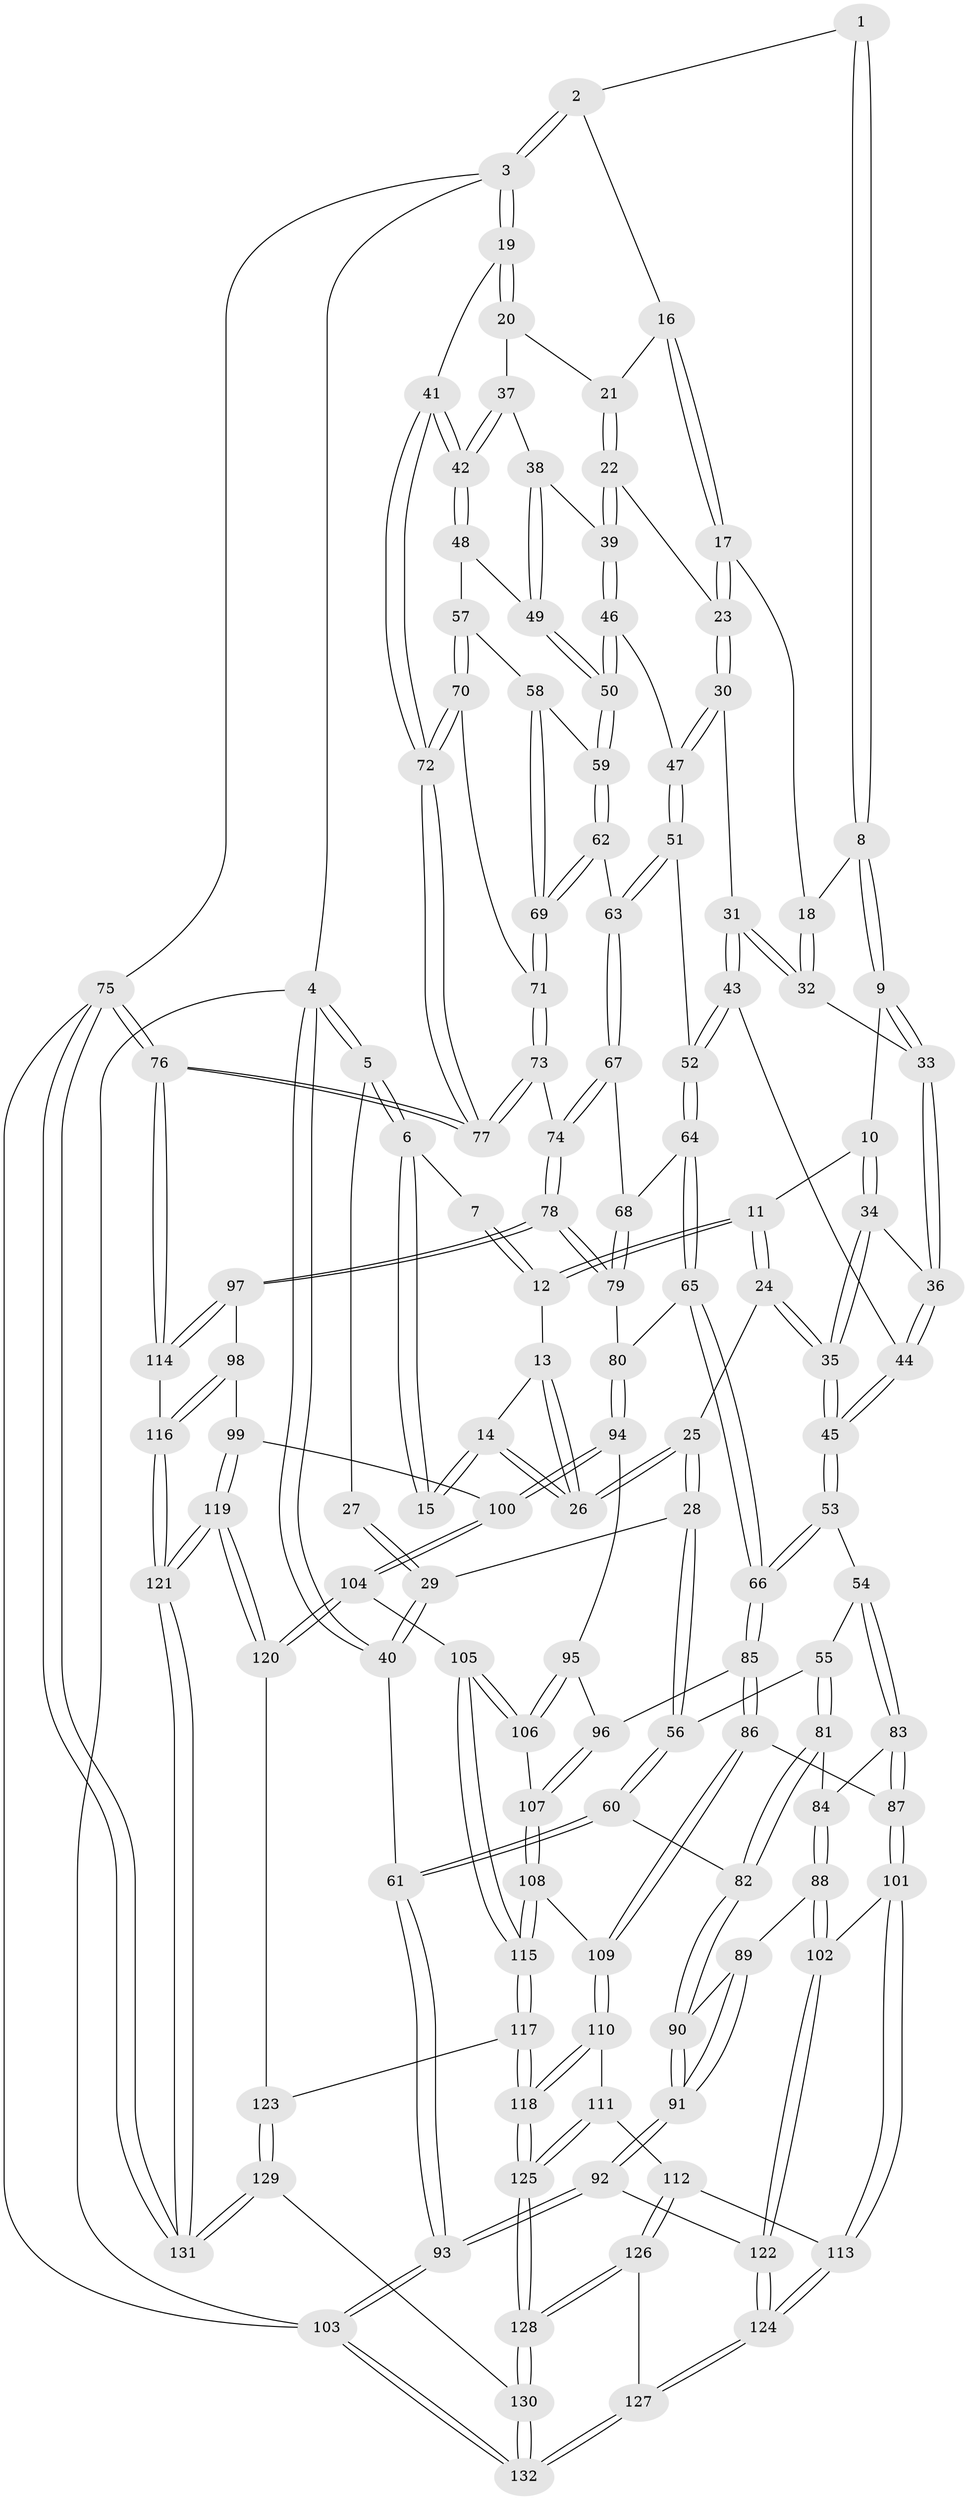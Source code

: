 // Generated by graph-tools (version 1.1) at 2025/38/03/09/25 02:38:40]
// undirected, 132 vertices, 327 edges
graph export_dot {
graph [start="1"]
  node [color=gray90,style=filled];
  1 [pos="+0.5149396466698807+0"];
  2 [pos="+0.7579296286380753+0"];
  3 [pos="+1+0"];
  4 [pos="+0+0"];
  5 [pos="+0+0"];
  6 [pos="+0.25471871149738173+0"];
  7 [pos="+0.3353680890425382+0"];
  8 [pos="+0.5223597885673573+0.06763283610297541"];
  9 [pos="+0.5115943686599934+0.08072130438504091"];
  10 [pos="+0.4509374677778433+0.11855757082620902"];
  11 [pos="+0.40970221757973124+0.11887168837768379"];
  12 [pos="+0.36899829710207804+0.055147099788119415"];
  13 [pos="+0.36771200054428027+0.05557844275641586"];
  14 [pos="+0.2095096581574202+0.07683469299604839"];
  15 [pos="+0.20859444497528445+0.054486986216053516"];
  16 [pos="+0.7504982726572764+0"];
  17 [pos="+0.6707785463317115+0.08510201671955016"];
  18 [pos="+0.5378183411692352+0.07258907355424117"];
  19 [pos="+1+0"];
  20 [pos="+0.8908813041795043+0.1268510980165882"];
  21 [pos="+0.7969874727399378+0.022041180035152038"];
  22 [pos="+0.7500748429338833+0.202086048097154"];
  23 [pos="+0.7068081025210545+0.20053615847654058"];
  24 [pos="+0.29707550028748936+0.2312967864151343"];
  25 [pos="+0.19045577225568192+0.20658862660489638"];
  26 [pos="+0.19781050883425982+0.17100899659366162"];
  27 [pos="+0.08722639737950476+0.03269270919144128"];
  28 [pos="+0.15944861720168738+0.22205856354140704"];
  29 [pos="+0.09136419685553714+0.19387654218451833"];
  30 [pos="+0.6869389588328956+0.2150495521767249"];
  31 [pos="+0.6702060553681537+0.21629437629065495"];
  32 [pos="+0.6411525183817782+0.21081164152561818"];
  33 [pos="+0.5656880507140153+0.21331139314888264"];
  34 [pos="+0.4811106450941304+0.21544265822394584"];
  35 [pos="+0.3367248085968384+0.27308965478256836"];
  36 [pos="+0.516936776337946+0.24443988044576356"];
  37 [pos="+0.8682369568226438+0.18183558122070698"];
  38 [pos="+0.8476349659468931+0.20847083993843993"];
  39 [pos="+0.7938619413230041+0.21492859663051792"];
  40 [pos="+0+0.08552573568924285"];
  41 [pos="+1+0.2204355783395785"];
  42 [pos="+1+0.22868720989842162"];
  43 [pos="+0.5263489050366889+0.3669488285698667"];
  44 [pos="+0.5058257137110608+0.3529819996794874"];
  45 [pos="+0.38263676906196975+0.35707618709068006"];
  46 [pos="+0.7861032875822953+0.3521703378850948"];
  47 [pos="+0.6784428439664149+0.34539170273655534"];
  48 [pos="+0.9325478404820562+0.3011654055677799"];
  49 [pos="+0.9088942047701933+0.2858421445251788"];
  50 [pos="+0.8075559281422314+0.3883084452368437"];
  51 [pos="+0.6671351595580657+0.3648924410880069"];
  52 [pos="+0.5445671868222696+0.38796565366901137"];
  53 [pos="+0.32835514452922226+0.47621857273657586"];
  54 [pos="+0.26330026775749815+0.4799323198969723"];
  55 [pos="+0.21525044735032198+0.474940161831727"];
  56 [pos="+0.1325131861014436+0.3447933694168431"];
  57 [pos="+0.934579288658486+0.41663050251590567"];
  58 [pos="+0.9240268899859349+0.41932180706896993"];
  59 [pos="+0.8084177725431484+0.39461050765378053"];
  60 [pos="+0+0.4623839617462027"];
  61 [pos="+0+0.4612275923794182"];
  62 [pos="+0.782942770882764+0.4359707944170213"];
  63 [pos="+0.7162765955803978+0.4543136704358948"];
  64 [pos="+0.5529637961257947+0.4791202257901434"];
  65 [pos="+0.47883687306035005+0.5783085740192043"];
  66 [pos="+0.43009721399308687+0.6011511278097017"];
  67 [pos="+0.7161315115309002+0.4545734533190237"];
  68 [pos="+0.6513703537840064+0.5049038138307536"];
  69 [pos="+0.8411561471938455+0.5182574954516923"];
  70 [pos="+1+0.4617679172194925"];
  71 [pos="+0.8472916588571342+0.5861124433004341"];
  72 [pos="+1+0.5149984543021866"];
  73 [pos="+0.8344471524859655+0.6395037150348076"];
  74 [pos="+0.8092439659444318+0.6573843555617382"];
  75 [pos="+1+1"];
  76 [pos="+1+0.7667916732761769"];
  77 [pos="+1+0.6596424375928486"];
  78 [pos="+0.8012089495212846+0.6658845939612046"];
  79 [pos="+0.6847731296086406+0.6256900686496573"];
  80 [pos="+0.6369607451312627+0.6395548285408341"];
  81 [pos="+0.13685030043260435+0.5668343591126778"];
  82 [pos="+0.1008795056141452+0.5769144923372325"];
  83 [pos="+0.2547916209182357+0.6633247494540637"];
  84 [pos="+0.17924344673702639+0.6165961161518126"];
  85 [pos="+0.4238885462983891+0.6235582358959642"];
  86 [pos="+0.3533136316068322+0.6885334568185002"];
  87 [pos="+0.28060521042215403+0.6914805673642846"];
  88 [pos="+0.1471339148942201+0.7864553095395119"];
  89 [pos="+0.1206155719638974+0.7722352130632513"];
  90 [pos="+0.09346456675906764+0.5979841942072022"];
  91 [pos="+0+0.7598066392386913"];
  92 [pos="+0+0.7847407724407067"];
  93 [pos="+0+0.7880170117984879"];
  94 [pos="+0.6071261518303597+0.701332944662109"];
  95 [pos="+0.5880245890040566+0.7067569928850471"];
  96 [pos="+0.45298651802004475+0.6618002814997839"];
  97 [pos="+0.7978329957045671+0.7122568494770156"];
  98 [pos="+0.7864265903784484+0.7392953887919431"];
  99 [pos="+0.7666164147449683+0.7689421340934312"];
  100 [pos="+0.6304985762863403+0.7673662157982135"];
  101 [pos="+0.16667340537912756+0.7958737837718417"];
  102 [pos="+0.15191200563897875+0.7901869281141193"];
  103 [pos="+0+1"];
  104 [pos="+0.5716125951120788+0.825804284497049"];
  105 [pos="+0.5337793569943028+0.799526105540532"];
  106 [pos="+0.5219328122583294+0.7807436919549227"];
  107 [pos="+0.5056785588845486+0.7672045953299917"];
  108 [pos="+0.4116249227361967+0.8171933417964062"];
  109 [pos="+0.3630658591220959+0.8009867857969801"];
  110 [pos="+0.3519989983091421+0.8171293485638891"];
  111 [pos="+0.278128119029961+0.8567275921120392"];
  112 [pos="+0.22447129921311693+0.8624480741197392"];
  113 [pos="+0.16846387722680914+0.7988083852125147"];
  114 [pos="+1+0.8357096721874748"];
  115 [pos="+0.45283994778782516+0.866442502373088"];
  116 [pos="+0.9278272484712445+0.8988099287370338"];
  117 [pos="+0.4546362898925972+0.9064203190692599"];
  118 [pos="+0.40079481063126304+0.9611407757230646"];
  119 [pos="+0.7293661881965927+0.9587498959822567"];
  120 [pos="+0.5900352599268758+0.8824707662930549"];
  121 [pos="+0.7862778005924952+1"];
  122 [pos="+0.05326245279710841+0.9020054132443893"];
  123 [pos="+0.5411167626501067+0.913122093236992"];
  124 [pos="+0.08783498693404697+0.9822302254739832"];
  125 [pos="+0.3882106343894989+0.9911310663491547"];
  126 [pos="+0.22026704705936442+0.9147638324276663"];
  127 [pos="+0.09109056205240547+1"];
  128 [pos="+0.3632100627633299+1"];
  129 [pos="+0.4734911420515971+1"];
  130 [pos="+0.3704317922579851+1"];
  131 [pos="+0.7930302590578413+1"];
  132 [pos="+0+1"];
  1 -- 2;
  1 -- 8;
  1 -- 8;
  2 -- 3;
  2 -- 3;
  2 -- 16;
  3 -- 4;
  3 -- 19;
  3 -- 19;
  3 -- 75;
  4 -- 5;
  4 -- 5;
  4 -- 40;
  4 -- 40;
  4 -- 103;
  5 -- 6;
  5 -- 6;
  5 -- 27;
  6 -- 7;
  6 -- 15;
  6 -- 15;
  7 -- 12;
  7 -- 12;
  8 -- 9;
  8 -- 9;
  8 -- 18;
  9 -- 10;
  9 -- 33;
  9 -- 33;
  10 -- 11;
  10 -- 34;
  10 -- 34;
  11 -- 12;
  11 -- 12;
  11 -- 24;
  11 -- 24;
  12 -- 13;
  13 -- 14;
  13 -- 26;
  13 -- 26;
  14 -- 15;
  14 -- 15;
  14 -- 26;
  14 -- 26;
  16 -- 17;
  16 -- 17;
  16 -- 21;
  17 -- 18;
  17 -- 23;
  17 -- 23;
  18 -- 32;
  18 -- 32;
  19 -- 20;
  19 -- 20;
  19 -- 41;
  20 -- 21;
  20 -- 37;
  21 -- 22;
  21 -- 22;
  22 -- 23;
  22 -- 39;
  22 -- 39;
  23 -- 30;
  23 -- 30;
  24 -- 25;
  24 -- 35;
  24 -- 35;
  25 -- 26;
  25 -- 26;
  25 -- 28;
  25 -- 28;
  27 -- 29;
  27 -- 29;
  28 -- 29;
  28 -- 56;
  28 -- 56;
  29 -- 40;
  29 -- 40;
  30 -- 31;
  30 -- 47;
  30 -- 47;
  31 -- 32;
  31 -- 32;
  31 -- 43;
  31 -- 43;
  32 -- 33;
  33 -- 36;
  33 -- 36;
  34 -- 35;
  34 -- 35;
  34 -- 36;
  35 -- 45;
  35 -- 45;
  36 -- 44;
  36 -- 44;
  37 -- 38;
  37 -- 42;
  37 -- 42;
  38 -- 39;
  38 -- 49;
  38 -- 49;
  39 -- 46;
  39 -- 46;
  40 -- 61;
  41 -- 42;
  41 -- 42;
  41 -- 72;
  41 -- 72;
  42 -- 48;
  42 -- 48;
  43 -- 44;
  43 -- 52;
  43 -- 52;
  44 -- 45;
  44 -- 45;
  45 -- 53;
  45 -- 53;
  46 -- 47;
  46 -- 50;
  46 -- 50;
  47 -- 51;
  47 -- 51;
  48 -- 49;
  48 -- 57;
  49 -- 50;
  49 -- 50;
  50 -- 59;
  50 -- 59;
  51 -- 52;
  51 -- 63;
  51 -- 63;
  52 -- 64;
  52 -- 64;
  53 -- 54;
  53 -- 66;
  53 -- 66;
  54 -- 55;
  54 -- 83;
  54 -- 83;
  55 -- 56;
  55 -- 81;
  55 -- 81;
  56 -- 60;
  56 -- 60;
  57 -- 58;
  57 -- 70;
  57 -- 70;
  58 -- 59;
  58 -- 69;
  58 -- 69;
  59 -- 62;
  59 -- 62;
  60 -- 61;
  60 -- 61;
  60 -- 82;
  61 -- 93;
  61 -- 93;
  62 -- 63;
  62 -- 69;
  62 -- 69;
  63 -- 67;
  63 -- 67;
  64 -- 65;
  64 -- 65;
  64 -- 68;
  65 -- 66;
  65 -- 66;
  65 -- 80;
  66 -- 85;
  66 -- 85;
  67 -- 68;
  67 -- 74;
  67 -- 74;
  68 -- 79;
  68 -- 79;
  69 -- 71;
  69 -- 71;
  70 -- 71;
  70 -- 72;
  70 -- 72;
  71 -- 73;
  71 -- 73;
  72 -- 77;
  72 -- 77;
  73 -- 74;
  73 -- 77;
  73 -- 77;
  74 -- 78;
  74 -- 78;
  75 -- 76;
  75 -- 76;
  75 -- 131;
  75 -- 131;
  75 -- 103;
  76 -- 77;
  76 -- 77;
  76 -- 114;
  76 -- 114;
  78 -- 79;
  78 -- 79;
  78 -- 97;
  78 -- 97;
  79 -- 80;
  80 -- 94;
  80 -- 94;
  81 -- 82;
  81 -- 82;
  81 -- 84;
  82 -- 90;
  82 -- 90;
  83 -- 84;
  83 -- 87;
  83 -- 87;
  84 -- 88;
  84 -- 88;
  85 -- 86;
  85 -- 86;
  85 -- 96;
  86 -- 87;
  86 -- 109;
  86 -- 109;
  87 -- 101;
  87 -- 101;
  88 -- 89;
  88 -- 102;
  88 -- 102;
  89 -- 90;
  89 -- 91;
  89 -- 91;
  90 -- 91;
  90 -- 91;
  91 -- 92;
  91 -- 92;
  92 -- 93;
  92 -- 93;
  92 -- 122;
  93 -- 103;
  93 -- 103;
  94 -- 95;
  94 -- 100;
  94 -- 100;
  95 -- 96;
  95 -- 106;
  95 -- 106;
  96 -- 107;
  96 -- 107;
  97 -- 98;
  97 -- 114;
  97 -- 114;
  98 -- 99;
  98 -- 116;
  98 -- 116;
  99 -- 100;
  99 -- 119;
  99 -- 119;
  100 -- 104;
  100 -- 104;
  101 -- 102;
  101 -- 113;
  101 -- 113;
  102 -- 122;
  102 -- 122;
  103 -- 132;
  103 -- 132;
  104 -- 105;
  104 -- 120;
  104 -- 120;
  105 -- 106;
  105 -- 106;
  105 -- 115;
  105 -- 115;
  106 -- 107;
  107 -- 108;
  107 -- 108;
  108 -- 109;
  108 -- 115;
  108 -- 115;
  109 -- 110;
  109 -- 110;
  110 -- 111;
  110 -- 118;
  110 -- 118;
  111 -- 112;
  111 -- 125;
  111 -- 125;
  112 -- 113;
  112 -- 126;
  112 -- 126;
  113 -- 124;
  113 -- 124;
  114 -- 116;
  115 -- 117;
  115 -- 117;
  116 -- 121;
  116 -- 121;
  117 -- 118;
  117 -- 118;
  117 -- 123;
  118 -- 125;
  118 -- 125;
  119 -- 120;
  119 -- 120;
  119 -- 121;
  119 -- 121;
  120 -- 123;
  121 -- 131;
  121 -- 131;
  122 -- 124;
  122 -- 124;
  123 -- 129;
  123 -- 129;
  124 -- 127;
  124 -- 127;
  125 -- 128;
  125 -- 128;
  126 -- 127;
  126 -- 128;
  126 -- 128;
  127 -- 132;
  127 -- 132;
  128 -- 130;
  128 -- 130;
  129 -- 130;
  129 -- 131;
  129 -- 131;
  130 -- 132;
  130 -- 132;
}
